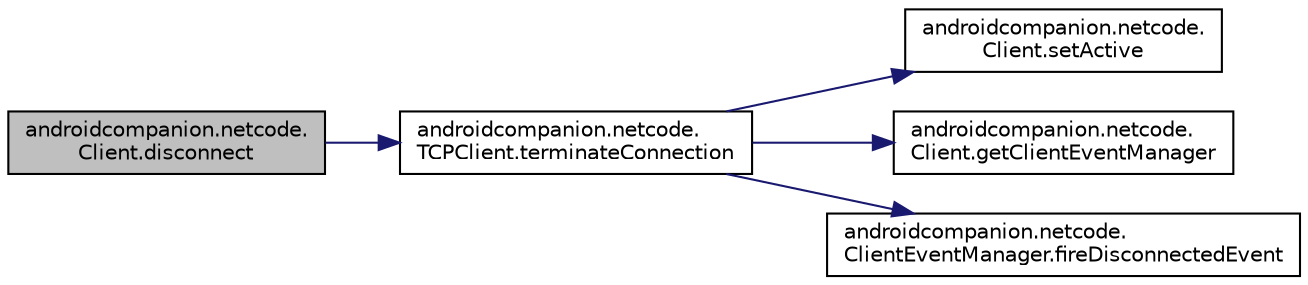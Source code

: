 digraph "androidcompanion.netcode.Client.disconnect"
{
  edge [fontname="Helvetica",fontsize="10",labelfontname="Helvetica",labelfontsize="10"];
  node [fontname="Helvetica",fontsize="10",shape=record];
  rankdir="LR";
  Node11 [label="androidcompanion.netcode.\lClient.disconnect",height=0.2,width=0.4,color="black", fillcolor="grey75", style="filled", fontcolor="black"];
  Node11 -> Node12 [color="midnightblue",fontsize="10",style="solid",fontname="Helvetica"];
  Node12 [label="androidcompanion.netcode.\lTCPClient.terminateConnection",height=0.2,width=0.4,color="black", fillcolor="white", style="filled",URL="$classandroidcompanion_1_1netcode_1_1_t_c_p_client.html#a0065a2013a0aa38783cda9474bf08236"];
  Node12 -> Node13 [color="midnightblue",fontsize="10",style="solid",fontname="Helvetica"];
  Node13 [label="androidcompanion.netcode.\lClient.setActive",height=0.2,width=0.4,color="black", fillcolor="white", style="filled",URL="$classandroidcompanion_1_1netcode_1_1_client.html#a997adfc8f0280835d9b79559f257c390"];
  Node12 -> Node14 [color="midnightblue",fontsize="10",style="solid",fontname="Helvetica"];
  Node14 [label="androidcompanion.netcode.\lClient.getClientEventManager",height=0.2,width=0.4,color="black", fillcolor="white", style="filled",URL="$classandroidcompanion_1_1netcode_1_1_client.html#ab088225e0750f45c8cb32417e1ae5f7f"];
  Node12 -> Node15 [color="midnightblue",fontsize="10",style="solid",fontname="Helvetica"];
  Node15 [label="androidcompanion.netcode.\lClientEventManager.fireDisconnectedEvent",height=0.2,width=0.4,color="black", fillcolor="white", style="filled",URL="$classandroidcompanion_1_1netcode_1_1_client_event_manager.html#a157c4b3b42510cb103494d9e39e4fef9"];
}
